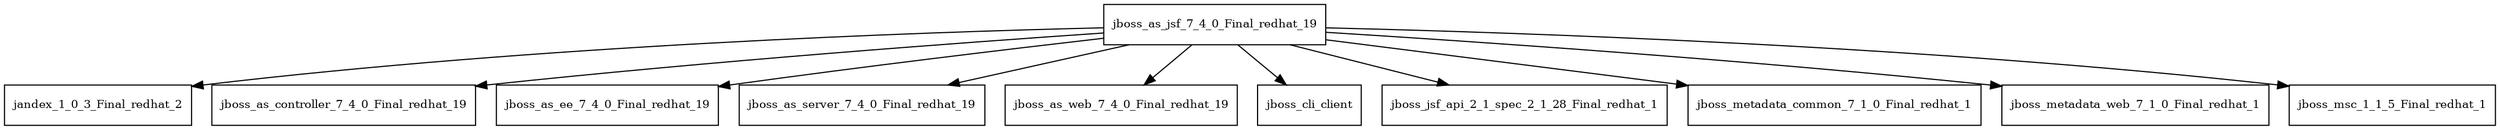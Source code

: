 digraph jboss_as_jsf_7_4_0_Final_redhat_19_dependencies {
  node [shape = box, fontsize=10.0];
  jboss_as_jsf_7_4_0_Final_redhat_19 -> jandex_1_0_3_Final_redhat_2;
  jboss_as_jsf_7_4_0_Final_redhat_19 -> jboss_as_controller_7_4_0_Final_redhat_19;
  jboss_as_jsf_7_4_0_Final_redhat_19 -> jboss_as_ee_7_4_0_Final_redhat_19;
  jboss_as_jsf_7_4_0_Final_redhat_19 -> jboss_as_server_7_4_0_Final_redhat_19;
  jboss_as_jsf_7_4_0_Final_redhat_19 -> jboss_as_web_7_4_0_Final_redhat_19;
  jboss_as_jsf_7_4_0_Final_redhat_19 -> jboss_cli_client;
  jboss_as_jsf_7_4_0_Final_redhat_19 -> jboss_jsf_api_2_1_spec_2_1_28_Final_redhat_1;
  jboss_as_jsf_7_4_0_Final_redhat_19 -> jboss_metadata_common_7_1_0_Final_redhat_1;
  jboss_as_jsf_7_4_0_Final_redhat_19 -> jboss_metadata_web_7_1_0_Final_redhat_1;
  jboss_as_jsf_7_4_0_Final_redhat_19 -> jboss_msc_1_1_5_Final_redhat_1;
}
